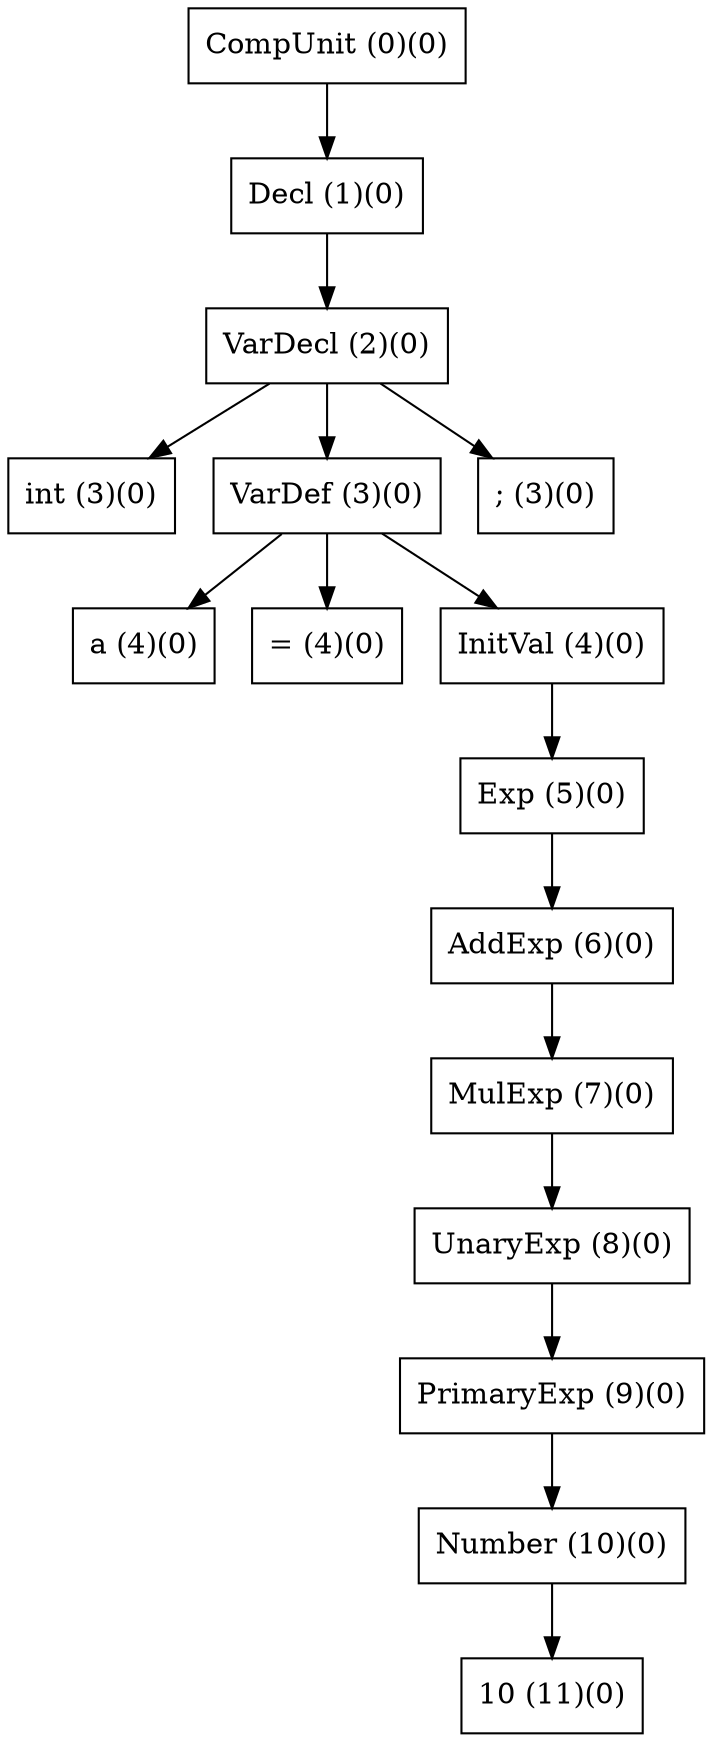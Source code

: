 digraph tree {
	fontname = "Consolas"
	fontsize = 24
	node[shape = "box"]

	"CompUnit (0)(0)" -> "Decl (1)(0)";
	"Decl (1)(0)" -> "VarDecl (2)(0)";
	"VarDecl (2)(0)" -> "int (3)(0)";
	"VarDecl (2)(0)" -> "VarDef (3)(0)";
	"VarDecl (2)(0)" -> "; (3)(0)";
	"VarDef (3)(0)" -> "a (4)(0)";
	"VarDef (3)(0)" -> "= (4)(0)";
	"VarDef (3)(0)" -> "InitVal (4)(0)";
	"InitVal (4)(0)" -> "Exp (5)(0)";
	"Exp (5)(0)" -> "AddExp (6)(0)";
	"AddExp (6)(0)" -> "MulExp (7)(0)";
	"MulExp (7)(0)" -> "UnaryExp (8)(0)";
	"UnaryExp (8)(0)" -> "PrimaryExp (9)(0)";
	"PrimaryExp (9)(0)" -> "Number (10)(0)";
	"Number (10)(0)" -> "10 (11)(0)";
}